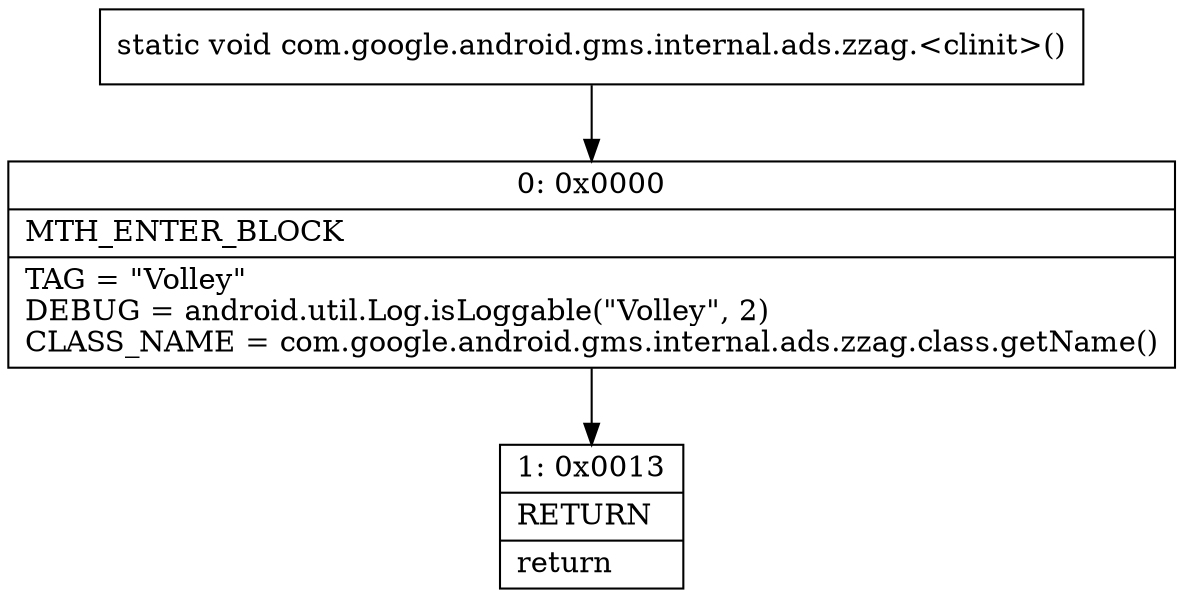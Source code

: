 digraph "CFG forcom.google.android.gms.internal.ads.zzag.\<clinit\>()V" {
Node_0 [shape=record,label="{0\:\ 0x0000|MTH_ENTER_BLOCK\l|TAG = \"Volley\"\lDEBUG = android.util.Log.isLoggable(\"Volley\", 2)\lCLASS_NAME = com.google.android.gms.internal.ads.zzag.class.getName()\l}"];
Node_1 [shape=record,label="{1\:\ 0x0013|RETURN\l|return\l}"];
MethodNode[shape=record,label="{static void com.google.android.gms.internal.ads.zzag.\<clinit\>() }"];
MethodNode -> Node_0;
Node_0 -> Node_1;
}

